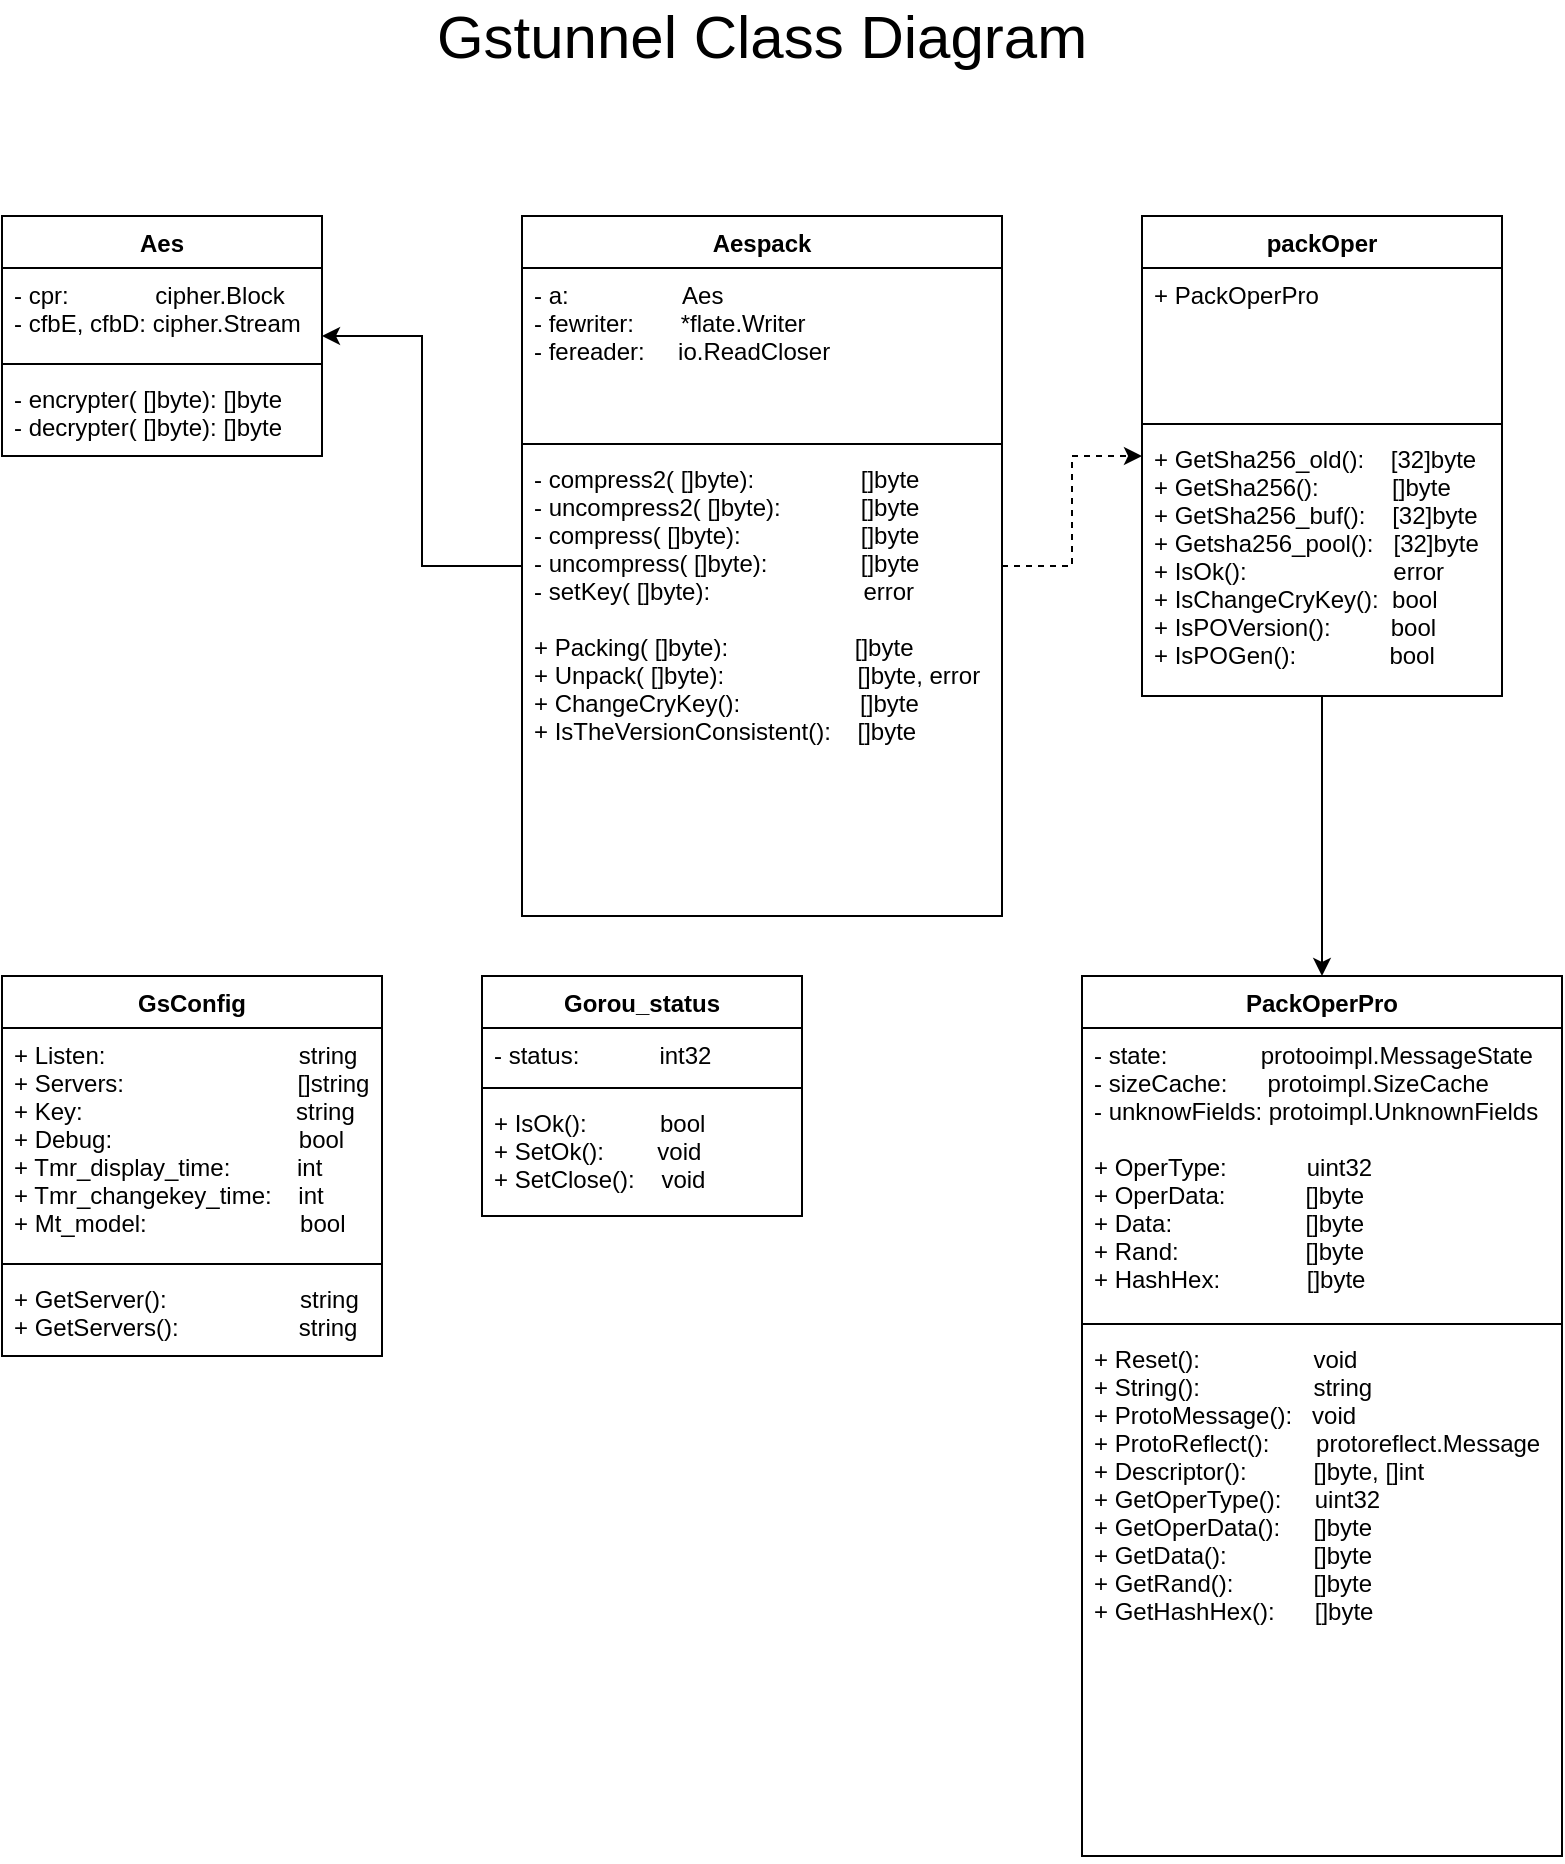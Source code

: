 <mxfile version="15.1.4" type="device"><diagram id="YdPDL_2zMTJtuBvXISAO" name="Page-1"><mxGraphModel dx="1351" dy="800" grid="1" gridSize="10" guides="1" tooltips="1" connect="1" arrows="1" fold="1" page="1" pageScale="1" pageWidth="827" pageHeight="1169" math="0" shadow="0"><root><mxCell id="0"/><mxCell id="1" parent="0"/><mxCell id="o1D5L6TY8ydqJIC-WfI5-14" style="edgeStyle=orthogonalEdgeStyle;rounded=0;orthogonalLoop=1;jettySize=auto;html=1;entryX=1;entryY=0.5;entryDx=0;entryDy=0;" edge="1" parent="1" source="12Hdkbj04xGJDEw9OPr0-1" target="o1D5L6TY8ydqJIC-WfI5-1"><mxGeometry relative="1" as="geometry"/></mxCell><mxCell id="o1D5L6TY8ydqJIC-WfI5-15" style="edgeStyle=orthogonalEdgeStyle;rounded=0;orthogonalLoop=1;jettySize=auto;html=1;entryX=0;entryY=0.5;entryDx=0;entryDy=0;dashed=1;" edge="1" parent="1" source="12Hdkbj04xGJDEw9OPr0-1" target="o1D5L6TY8ydqJIC-WfI5-5"><mxGeometry relative="1" as="geometry"/></mxCell><mxCell id="12Hdkbj04xGJDEw9OPr0-1" value="Aespack" style="swimlane;fontStyle=1;align=center;verticalAlign=top;childLayout=stackLayout;horizontal=1;startSize=26;horizontalStack=0;resizeParent=1;resizeParentMax=0;resizeLast=0;collapsible=1;marginBottom=0;" parent="1" vertex="1"><mxGeometry x="290" y="190" width="240" height="350" as="geometry"><mxRectangle x="290" y="190" width="80" height="26" as="alternateBounds"/></mxGeometry></mxCell><mxCell id="12Hdkbj04xGJDEw9OPr0-2" value="- a:                 Aes&#10;- fewriter:       *flate.Writer&#10;- fereader:     io.ReadCloser" style="text;strokeColor=none;fillColor=none;align=left;verticalAlign=top;spacingLeft=4;spacingRight=4;overflow=hidden;rotatable=0;points=[[0,0.5],[1,0.5]];portConstraint=eastwest;" parent="12Hdkbj04xGJDEw9OPr0-1" vertex="1"><mxGeometry y="26" width="240" height="84" as="geometry"/></mxCell><mxCell id="12Hdkbj04xGJDEw9OPr0-3" value="" style="line;strokeWidth=1;fillColor=none;align=left;verticalAlign=middle;spacingTop=-1;spacingLeft=3;spacingRight=3;rotatable=0;labelPosition=right;points=[];portConstraint=eastwest;" parent="12Hdkbj04xGJDEw9OPr0-1" vertex="1"><mxGeometry y="110" width="240" height="8" as="geometry"/></mxCell><mxCell id="12Hdkbj04xGJDEw9OPr0-4" value="- compress2( []byte):                []byte&#10;- uncompress2( []byte):            []byte&#10;- compress( []byte):                  []byte&#10;- uncompress( []byte):              []byte&#10;- setKey( []byte):                       error&#10;&#10;+ Packing( []byte):                   []byte&#10;+ Unpack( []byte):                    []byte, error&#10;+ ChangeCryKey():                  []byte&#10;+ IsTheVersionConsistent():    []byte&#10;" style="text;strokeColor=none;fillColor=none;align=left;verticalAlign=top;spacingLeft=4;spacingRight=4;overflow=hidden;rotatable=0;points=[[0,0.5],[1,0.5]];portConstraint=eastwest;" parent="12Hdkbj04xGJDEw9OPr0-1" vertex="1"><mxGeometry y="118" width="240" height="232" as="geometry"/></mxCell><mxCell id="o1D5L6TY8ydqJIC-WfI5-1" value="Aes" style="swimlane;fontStyle=1;align=center;verticalAlign=top;childLayout=stackLayout;horizontal=1;startSize=26;horizontalStack=0;resizeParent=1;resizeParentMax=0;resizeLast=0;collapsible=1;marginBottom=0;" vertex="1" parent="1"><mxGeometry x="30" y="190" width="160" height="120" as="geometry"><mxRectangle x="100" y="190" width="50" height="26" as="alternateBounds"/></mxGeometry></mxCell><mxCell id="o1D5L6TY8ydqJIC-WfI5-2" value="- cpr:             cipher.Block&#10;- cfbE, cfbD: cipher.Stream" style="text;strokeColor=none;fillColor=none;align=left;verticalAlign=top;spacingLeft=4;spacingRight=4;overflow=hidden;rotatable=0;points=[[0,0.5],[1,0.5]];portConstraint=eastwest;" vertex="1" parent="o1D5L6TY8ydqJIC-WfI5-1"><mxGeometry y="26" width="160" height="44" as="geometry"/></mxCell><mxCell id="o1D5L6TY8ydqJIC-WfI5-3" value="" style="line;strokeWidth=1;fillColor=none;align=left;verticalAlign=middle;spacingTop=-1;spacingLeft=3;spacingRight=3;rotatable=0;labelPosition=right;points=[];portConstraint=eastwest;" vertex="1" parent="o1D5L6TY8ydqJIC-WfI5-1"><mxGeometry y="70" width="160" height="8" as="geometry"/></mxCell><mxCell id="o1D5L6TY8ydqJIC-WfI5-4" value="- encrypter( []byte): []byte&#10;- decrypter( []byte): []byte" style="text;strokeColor=none;fillColor=none;align=left;verticalAlign=top;spacingLeft=4;spacingRight=4;overflow=hidden;rotatable=0;points=[[0,0.5],[1,0.5]];portConstraint=eastwest;" vertex="1" parent="o1D5L6TY8ydqJIC-WfI5-1"><mxGeometry y="78" width="160" height="42" as="geometry"/></mxCell><mxCell id="o1D5L6TY8ydqJIC-WfI5-21" style="edgeStyle=orthogonalEdgeStyle;rounded=0;orthogonalLoop=1;jettySize=auto;html=1;entryX=0.5;entryY=0;entryDx=0;entryDy=0;" edge="1" parent="1" source="o1D5L6TY8ydqJIC-WfI5-5" target="o1D5L6TY8ydqJIC-WfI5-16"><mxGeometry relative="1" as="geometry"><Array as="points"><mxPoint x="690" y="510"/></Array></mxGeometry></mxCell><mxCell id="o1D5L6TY8ydqJIC-WfI5-5" value="packOper" style="swimlane;fontStyle=1;align=center;verticalAlign=top;childLayout=stackLayout;horizontal=1;startSize=26;horizontalStack=0;resizeParent=1;resizeParentMax=0;resizeLast=0;collapsible=1;marginBottom=0;" vertex="1" parent="1"><mxGeometry x="600" y="190" width="180" height="240" as="geometry"><mxRectangle x="590" y="190" width="90" height="26" as="alternateBounds"/></mxGeometry></mxCell><mxCell id="o1D5L6TY8ydqJIC-WfI5-6" value="+ PackOperPro" style="text;strokeColor=none;fillColor=none;align=left;verticalAlign=top;spacingLeft=4;spacingRight=4;overflow=hidden;rotatable=0;points=[[0,0.5],[1,0.5]];portConstraint=eastwest;" vertex="1" parent="o1D5L6TY8ydqJIC-WfI5-5"><mxGeometry y="26" width="180" height="74" as="geometry"/></mxCell><mxCell id="o1D5L6TY8ydqJIC-WfI5-7" value="" style="line;strokeWidth=1;fillColor=none;align=left;verticalAlign=middle;spacingTop=-1;spacingLeft=3;spacingRight=3;rotatable=0;labelPosition=right;points=[];portConstraint=eastwest;" vertex="1" parent="o1D5L6TY8ydqJIC-WfI5-5"><mxGeometry y="100" width="180" height="8" as="geometry"/></mxCell><mxCell id="o1D5L6TY8ydqJIC-WfI5-8" value="+ GetSha256_old():    [32]byte&#10;+ GetSha256():           []byte&#10;+ GetSha256_buf():    [32]byte&#10;+ Getsha256_pool():   [32]byte&#10;+ IsOk():                      error&#10;+ IsChangeCryKey():  bool&#10;+ IsPOVersion():         bool&#10;+ IsPOGen():              bool" style="text;strokeColor=none;fillColor=none;align=left;verticalAlign=top;spacingLeft=4;spacingRight=4;overflow=hidden;rotatable=0;points=[[0,0.5],[1,0.5]];portConstraint=eastwest;" vertex="1" parent="o1D5L6TY8ydqJIC-WfI5-5"><mxGeometry y="108" width="180" height="132" as="geometry"/></mxCell><mxCell id="o1D5L6TY8ydqJIC-WfI5-16" value="PackOperPro" style="swimlane;fontStyle=1;align=center;verticalAlign=top;childLayout=stackLayout;horizontal=1;startSize=26;horizontalStack=0;resizeParent=1;resizeParentMax=0;resizeLast=0;collapsible=1;marginBottom=0;" vertex="1" parent="1"><mxGeometry x="570" y="570" width="240" height="440" as="geometry"><mxRectangle x="310" y="590" width="110" height="26" as="alternateBounds"/></mxGeometry></mxCell><mxCell id="o1D5L6TY8ydqJIC-WfI5-17" value="- state:               protooimpl.MessageState&#10;- sizeCache:      protoimpl.SizeCache&#10;- unknowFields: protoimpl.UnknownFields&#10;&#10;+ OperType:            uint32&#10;+ OperData:            []byte&#10;+ Data:                    []byte&#10;+ Rand:                   []byte&#10;+ HashHex:             []byte" style="text;strokeColor=none;fillColor=none;align=left;verticalAlign=top;spacingLeft=4;spacingRight=4;overflow=hidden;rotatable=0;points=[[0,0.5],[1,0.5]];portConstraint=eastwest;" vertex="1" parent="o1D5L6TY8ydqJIC-WfI5-16"><mxGeometry y="26" width="240" height="144" as="geometry"/></mxCell><mxCell id="o1D5L6TY8ydqJIC-WfI5-18" value="" style="line;strokeWidth=1;fillColor=none;align=left;verticalAlign=middle;spacingTop=-1;spacingLeft=3;spacingRight=3;rotatable=0;labelPosition=right;points=[];portConstraint=eastwest;" vertex="1" parent="o1D5L6TY8ydqJIC-WfI5-16"><mxGeometry y="170" width="240" height="8" as="geometry"/></mxCell><mxCell id="o1D5L6TY8ydqJIC-WfI5-19" value="+ Reset():                 void&#10;+ String():                 string&#10;+ ProtoMessage():   void&#10;+ ProtoReflect():       protoreflect.Message&#10;+ Descriptor():          []byte, []int&#10;+ GetOperType():     uint32&#10;+ GetOperData():     []byte&#10;+ GetData():             []byte&#10;+ GetRand():            []byte&#10;+ GetHashHex():      []byte" style="text;strokeColor=none;fillColor=none;align=left;verticalAlign=top;spacingLeft=4;spacingRight=4;overflow=hidden;rotatable=0;points=[[0,0.5],[1,0.5]];portConstraint=eastwest;" vertex="1" parent="o1D5L6TY8ydqJIC-WfI5-16"><mxGeometry y="178" width="240" height="262" as="geometry"/></mxCell><mxCell id="o1D5L6TY8ydqJIC-WfI5-22" value="GsConfig" style="swimlane;fontStyle=1;align=center;verticalAlign=top;childLayout=stackLayout;horizontal=1;startSize=26;horizontalStack=0;resizeParent=1;resizeParentMax=0;resizeLast=0;collapsible=1;marginBottom=0;" vertex="1" parent="1"><mxGeometry x="30" y="570" width="190" height="190" as="geometry"/></mxCell><mxCell id="o1D5L6TY8ydqJIC-WfI5-23" value="+ Listen:                             string&#10;+ Servers:                          []string&#10;+ Key:                                string&#10;+ Debug:                            bool&#10;+ Tmr_display_time:          int&#10;+ Tmr_changekey_time:    int&#10;+ Mt_model:                       bool" style="text;strokeColor=none;fillColor=none;align=left;verticalAlign=top;spacingLeft=4;spacingRight=4;overflow=hidden;rotatable=0;points=[[0,0.5],[1,0.5]];portConstraint=eastwest;" vertex="1" parent="o1D5L6TY8ydqJIC-WfI5-22"><mxGeometry y="26" width="190" height="114" as="geometry"/></mxCell><mxCell id="o1D5L6TY8ydqJIC-WfI5-24" value="" style="line;strokeWidth=1;fillColor=none;align=left;verticalAlign=middle;spacingTop=-1;spacingLeft=3;spacingRight=3;rotatable=0;labelPosition=right;points=[];portConstraint=eastwest;" vertex="1" parent="o1D5L6TY8ydqJIC-WfI5-22"><mxGeometry y="140" width="190" height="8" as="geometry"/></mxCell><mxCell id="o1D5L6TY8ydqJIC-WfI5-25" value="+ GetServer():                    string&#10;+ GetServers():                  string" style="text;strokeColor=none;fillColor=none;align=left;verticalAlign=top;spacingLeft=4;spacingRight=4;overflow=hidden;rotatable=0;points=[[0,0.5],[1,0.5]];portConstraint=eastwest;" vertex="1" parent="o1D5L6TY8ydqJIC-WfI5-22"><mxGeometry y="148" width="190" height="42" as="geometry"/></mxCell><mxCell id="o1D5L6TY8ydqJIC-WfI5-26" value="Gorou_status" style="swimlane;fontStyle=1;align=center;verticalAlign=top;childLayout=stackLayout;horizontal=1;startSize=26;horizontalStack=0;resizeParent=1;resizeParentMax=0;resizeLast=0;collapsible=1;marginBottom=0;" vertex="1" parent="1"><mxGeometry x="270" y="570" width="160" height="120" as="geometry"/></mxCell><mxCell id="o1D5L6TY8ydqJIC-WfI5-27" value="- status:            int32" style="text;strokeColor=none;fillColor=none;align=left;verticalAlign=top;spacingLeft=4;spacingRight=4;overflow=hidden;rotatable=0;points=[[0,0.5],[1,0.5]];portConstraint=eastwest;" vertex="1" parent="o1D5L6TY8ydqJIC-WfI5-26"><mxGeometry y="26" width="160" height="26" as="geometry"/></mxCell><mxCell id="o1D5L6TY8ydqJIC-WfI5-28" value="" style="line;strokeWidth=1;fillColor=none;align=left;verticalAlign=middle;spacingTop=-1;spacingLeft=3;spacingRight=3;rotatable=0;labelPosition=right;points=[];portConstraint=eastwest;" vertex="1" parent="o1D5L6TY8ydqJIC-WfI5-26"><mxGeometry y="52" width="160" height="8" as="geometry"/></mxCell><mxCell id="o1D5L6TY8ydqJIC-WfI5-29" value="+ IsOk():           bool&#10;+ SetOk():        void&#10;+ SetClose():    void&#10;" style="text;strokeColor=none;fillColor=none;align=left;verticalAlign=top;spacingLeft=4;spacingRight=4;overflow=hidden;rotatable=0;points=[[0,0.5],[1,0.5]];portConstraint=eastwest;" vertex="1" parent="o1D5L6TY8ydqJIC-WfI5-26"><mxGeometry y="60" width="160" height="60" as="geometry"/></mxCell><mxCell id="o1D5L6TY8ydqJIC-WfI5-30" value="Gstunnel&amp;nbsp;Class Diagram" style="text;html=1;strokeColor=none;fillColor=none;align=center;verticalAlign=middle;whiteSpace=wrap;rounded=0;fontSize=30;" vertex="1" parent="1"><mxGeometry x="230" y="90" width="360" height="20" as="geometry"/></mxCell></root></mxGraphModel></diagram></mxfile>
